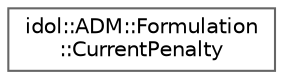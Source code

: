 digraph "Graphical Class Hierarchy"
{
 // LATEX_PDF_SIZE
  bgcolor="transparent";
  edge [fontname=Helvetica,fontsize=10,labelfontname=Helvetica,labelfontsize=10];
  node [fontname=Helvetica,fontsize=10,shape=box,height=0.2,width=0.4];
  rankdir="LR";
  Node0 [id="Node000000",label="idol::ADM::Formulation\l::CurrentPenalty",height=0.2,width=0.4,color="grey40", fillcolor="white", style="filled",URL="$structidol_1_1ADM_1_1Formulation_1_1CurrentPenalty.html",tooltip=" "];
}
